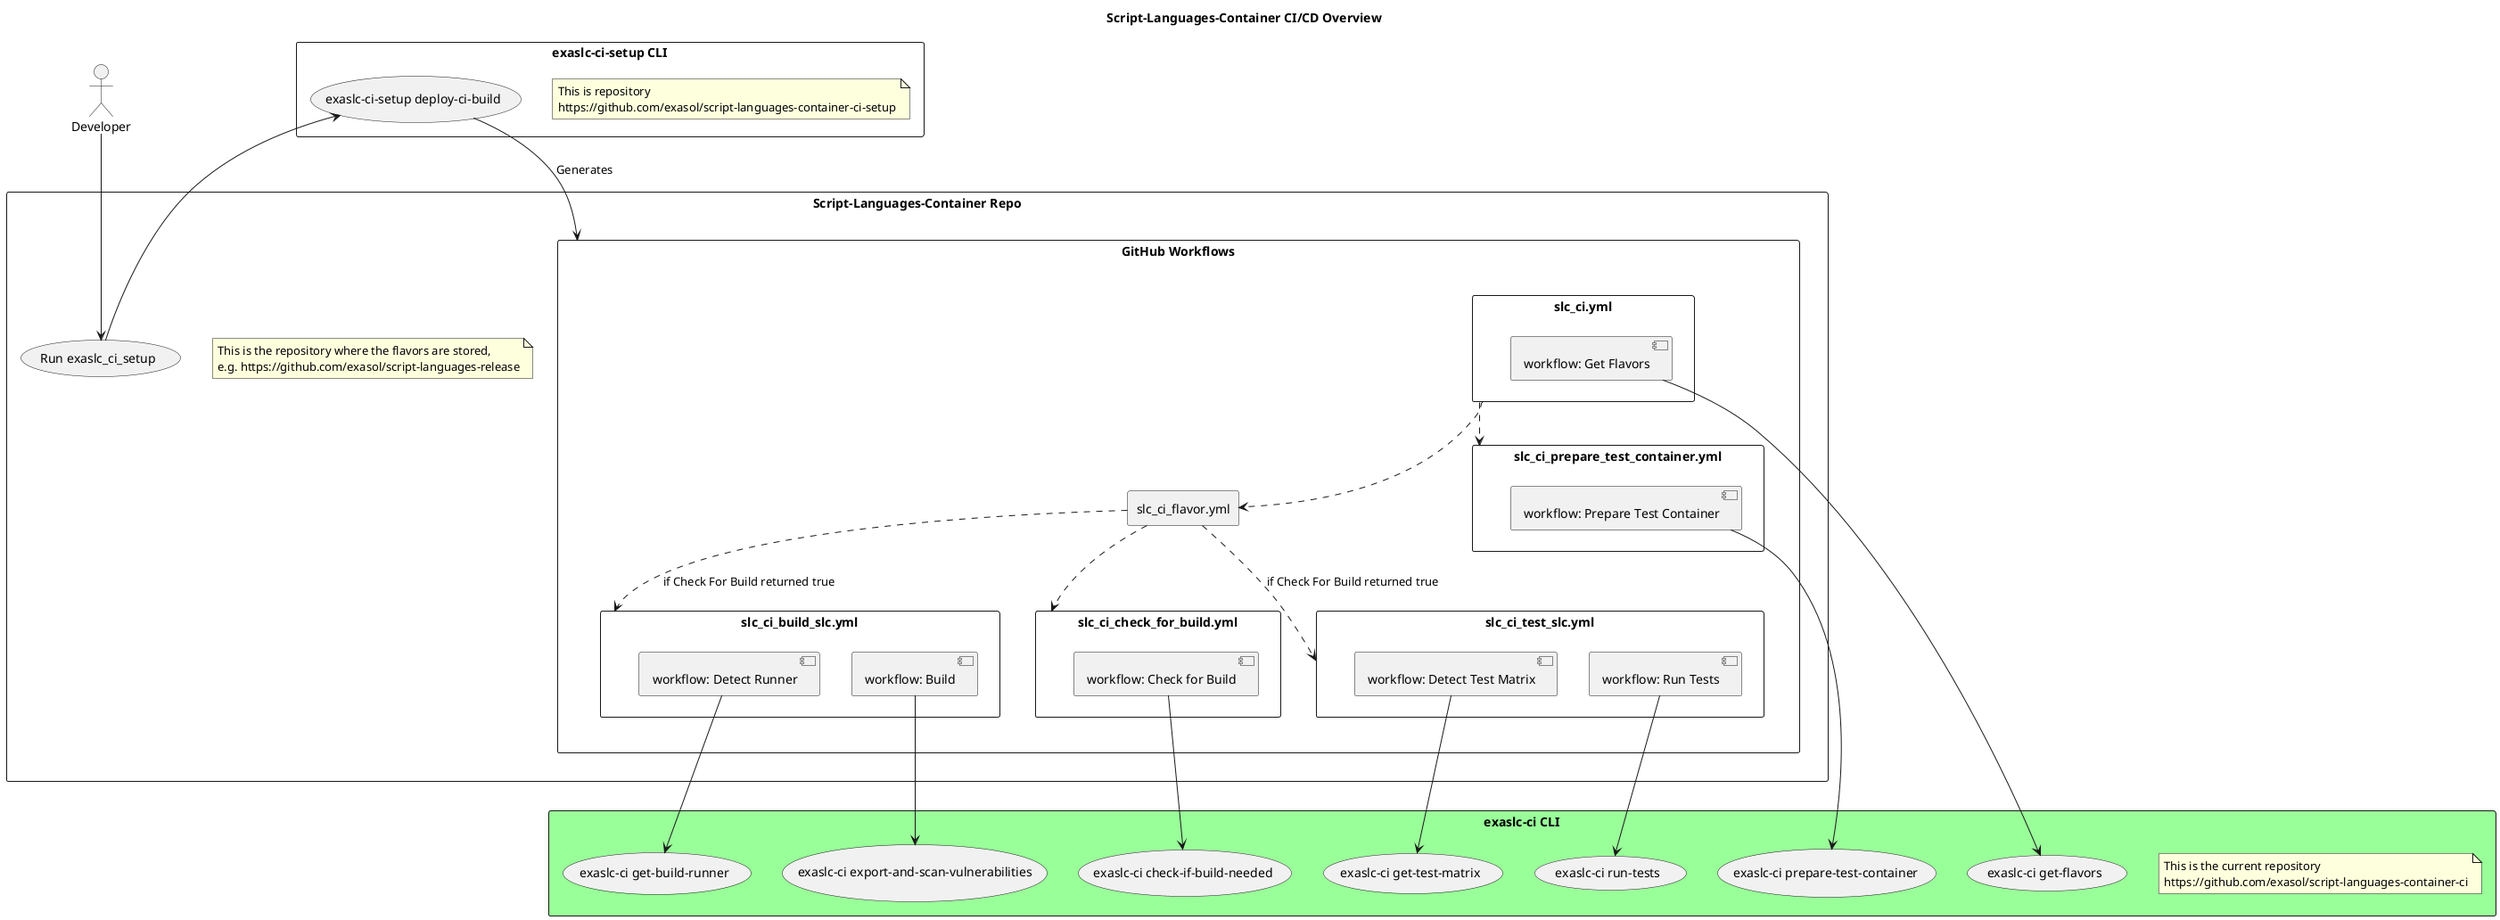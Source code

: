 @startuml

title Script-Languages-Container CI/CD Overview

actor Developer

rectangle "exaslc-ci-setup CLI" {
  note "This is repository\nhttps://github.com/exasol/script-languages-container-ci-setup" as n3
  (exaslc-ci-setup deploy-ci-build)
}

rectangle "Script-Languages-Container Repo" {
  note "This is the repository where the flavors are stored, \ne.g. https://github.com/exasol/script-languages-release" as n1
  Developer --> (Run exaslc_ci_setup)
rectangle "GitHub Workflows" {
    rectangle "slc_ci.yml" {
        [workflow: Get Flavors]
    }
    rectangle "slc_ci_build_slc.yml" {
        [workflow: Detect Runner]
        [workflow: Build]
    }
    rectangle "slc_ci_check_for_build.yml" {
        [workflow: Check for Build]
    }
    rectangle "slc_ci_flavor.yml" {
    }
    rectangle "slc_ci_prepare_test_container.yml" {
        [workflow: Prepare Test Container]
    }
    rectangle "slc_ci_test_slc.yml" {
        [workflow: Detect Test Matrix]
        [workflow: Run Tests]
    }
}
}

(Run exaslc_ci_setup) -d-> (exaslc-ci-setup deploy-ci-build)
(exaslc-ci-setup deploy-ci-build) --> "GitHub Workflows" : Generates


rectangle "exaslc-ci CLI" #99FF99 {
  note "This is the current repository\nhttps://github.com/exasol/script-languages-container-ci" as n2
  (exaslc-ci export-and-scan-vulnerabilities)
  (exaslc-ci prepare-test-container)
  (exaslc-ci run-tests)
  (exaslc-ci get-flavors)
  (exaslc-ci get-test-matrix)
  (exaslc-ci get-build-runner)
  (exaslc-ci check-if-build-needed)
}

slc_ci.yml ..> slc_ci_prepare_test_container.yml
slc_ci.yml ..> slc_ci_flavor.yml
slc_ci_flavor.yml ..> slc_ci_check_for_build.yml
slc_ci_flavor.yml ..> slc_ci_build_slc.yml : "if Check For Build returned true"
slc_ci_flavor.yml ..> slc_ci_test_slc.yml : "if Check For Build returned true"

[workflow: Get Flavors] --> (exaslc-ci get-flavors)
[workflow: Prepare Test Container] --> (exaslc-ci prepare-test-container)
[workflow: Run Tests]            --> (exaslc-ci run-tests)
[workflow: Detect Test Matrix]    --> (exaslc-ci get-test-matrix)
[workflow: Check for Build]        --> (exaslc-ci check-if-build-needed)
[workflow: Build]        --> (exaslc-ci export-and-scan-vulnerabilities)
[workflow: Detect Runner]     --> (exaslc-ci get-build-runner)


@enduml
